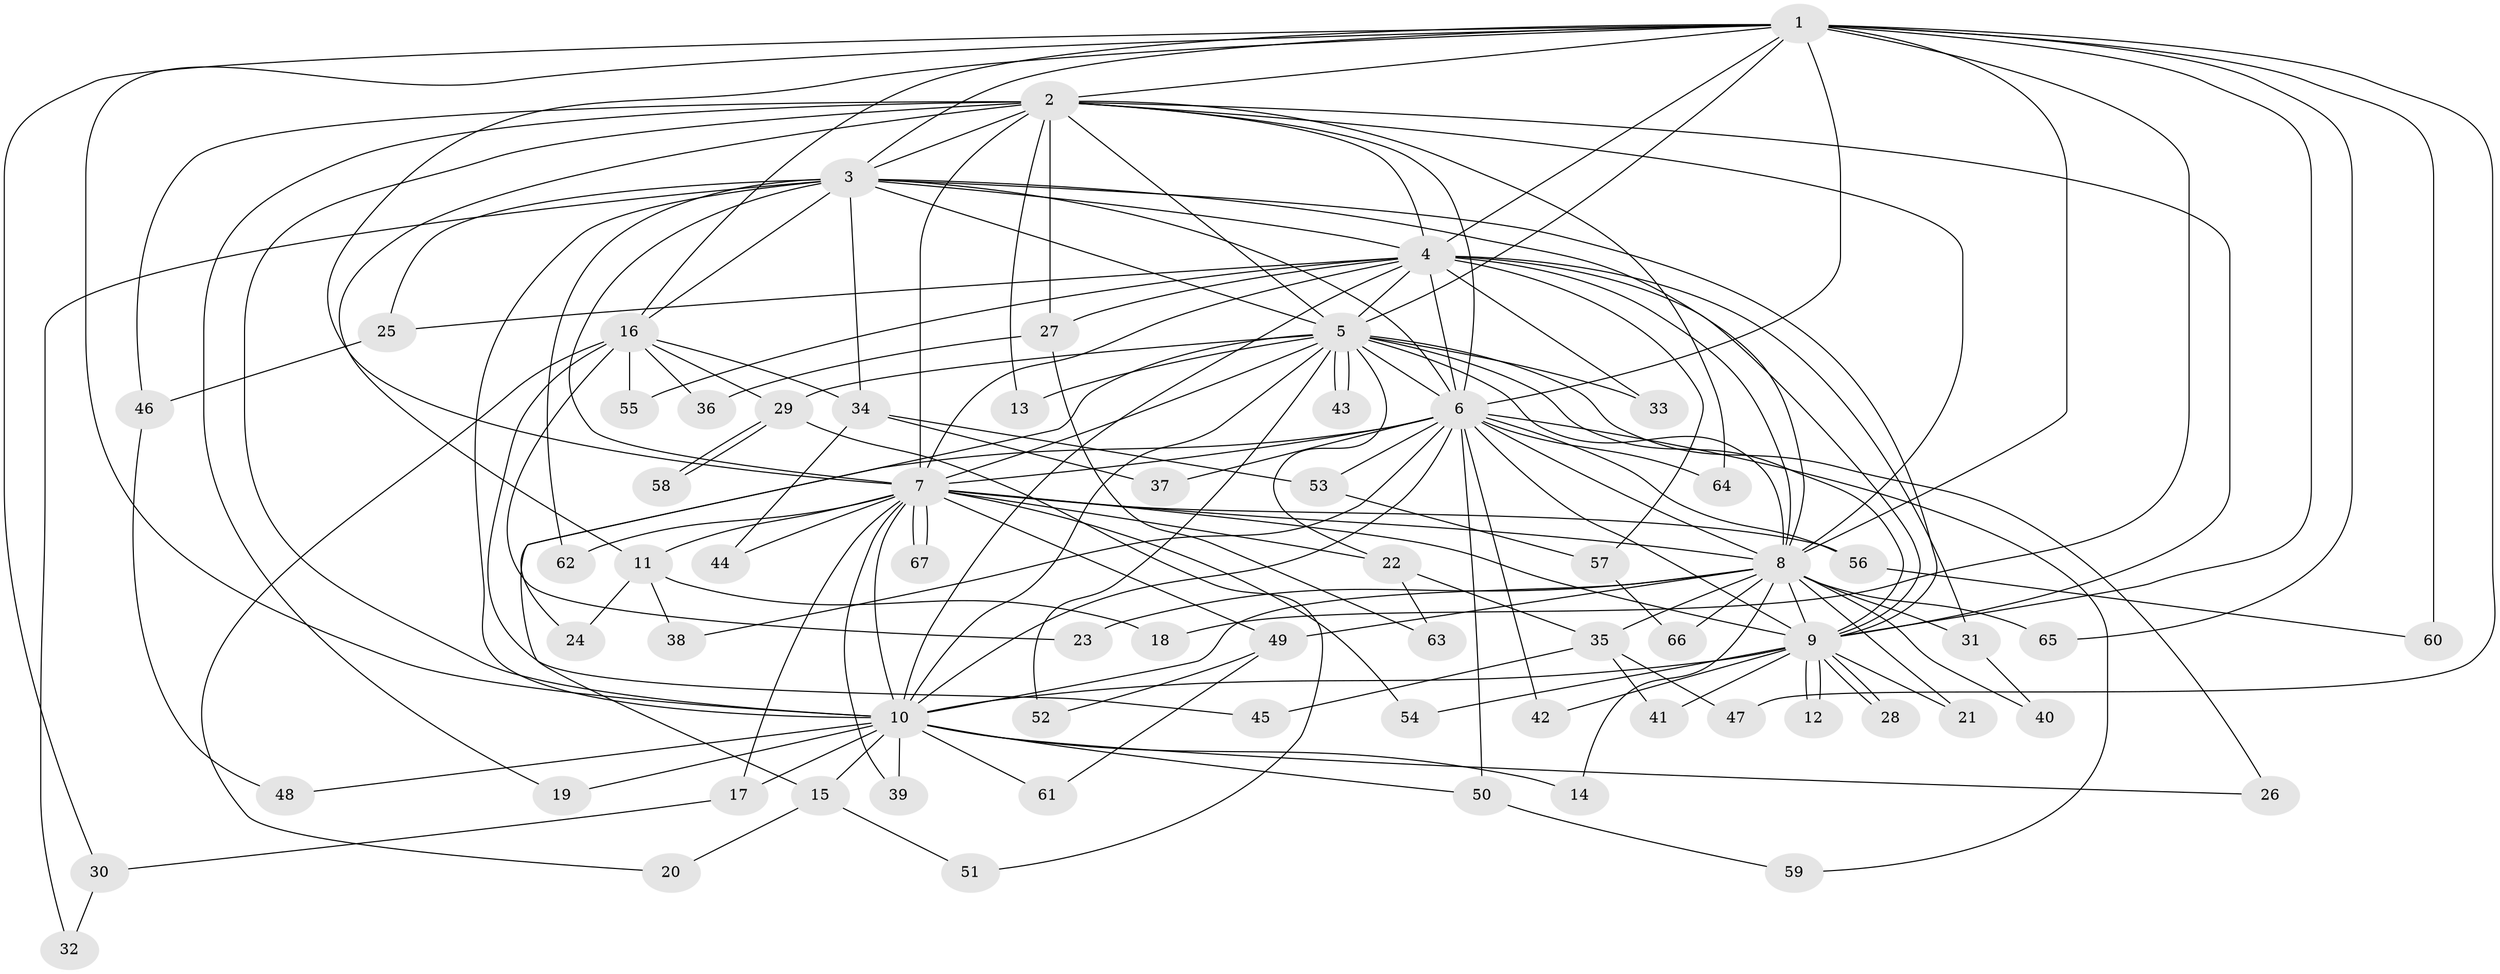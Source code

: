 // coarse degree distribution, {13: 0.020833333333333332, 15: 0.020833333333333332, 12: 0.020833333333333332, 14: 0.041666666666666664, 19: 0.020833333333333332, 16: 0.020833333333333332, 17: 0.020833333333333332, 22: 0.020833333333333332, 2: 0.5416666666666666, 1: 0.041666666666666664, 4: 0.10416666666666667, 9: 0.020833333333333332, 5: 0.041666666666666664, 3: 0.0625}
// Generated by graph-tools (version 1.1) at 2025/51/02/27/25 19:51:52]
// undirected, 67 vertices, 159 edges
graph export_dot {
graph [start="1"]
  node [color=gray90,style=filled];
  1;
  2;
  3;
  4;
  5;
  6;
  7;
  8;
  9;
  10;
  11;
  12;
  13;
  14;
  15;
  16;
  17;
  18;
  19;
  20;
  21;
  22;
  23;
  24;
  25;
  26;
  27;
  28;
  29;
  30;
  31;
  32;
  33;
  34;
  35;
  36;
  37;
  38;
  39;
  40;
  41;
  42;
  43;
  44;
  45;
  46;
  47;
  48;
  49;
  50;
  51;
  52;
  53;
  54;
  55;
  56;
  57;
  58;
  59;
  60;
  61;
  62;
  63;
  64;
  65;
  66;
  67;
  1 -- 2;
  1 -- 3;
  1 -- 4;
  1 -- 5;
  1 -- 6;
  1 -- 7;
  1 -- 8;
  1 -- 9;
  1 -- 10;
  1 -- 16;
  1 -- 18;
  1 -- 30;
  1 -- 47;
  1 -- 60;
  1 -- 65;
  2 -- 3;
  2 -- 4;
  2 -- 5;
  2 -- 6;
  2 -- 7;
  2 -- 8;
  2 -- 9;
  2 -- 10;
  2 -- 11;
  2 -- 13;
  2 -- 19;
  2 -- 27;
  2 -- 46;
  2 -- 64;
  3 -- 4;
  3 -- 5;
  3 -- 6;
  3 -- 7;
  3 -- 8;
  3 -- 9;
  3 -- 10;
  3 -- 16;
  3 -- 25;
  3 -- 32;
  3 -- 34;
  3 -- 62;
  4 -- 5;
  4 -- 6;
  4 -- 7;
  4 -- 8;
  4 -- 9;
  4 -- 10;
  4 -- 25;
  4 -- 27;
  4 -- 31;
  4 -- 33;
  4 -- 55;
  4 -- 57;
  5 -- 6;
  5 -- 7;
  5 -- 8;
  5 -- 9;
  5 -- 10;
  5 -- 13;
  5 -- 22;
  5 -- 24;
  5 -- 26;
  5 -- 29;
  5 -- 33;
  5 -- 43;
  5 -- 43;
  5 -- 52;
  6 -- 7;
  6 -- 8;
  6 -- 9;
  6 -- 10;
  6 -- 15;
  6 -- 37;
  6 -- 38;
  6 -- 42;
  6 -- 50;
  6 -- 53;
  6 -- 56;
  6 -- 59;
  6 -- 64;
  7 -- 8;
  7 -- 9;
  7 -- 10;
  7 -- 11;
  7 -- 17;
  7 -- 22;
  7 -- 39;
  7 -- 44;
  7 -- 49;
  7 -- 54;
  7 -- 56;
  7 -- 62;
  7 -- 67;
  7 -- 67;
  8 -- 9;
  8 -- 10;
  8 -- 14;
  8 -- 21;
  8 -- 23;
  8 -- 31;
  8 -- 35;
  8 -- 40;
  8 -- 49;
  8 -- 65;
  8 -- 66;
  9 -- 10;
  9 -- 12;
  9 -- 12;
  9 -- 21;
  9 -- 28;
  9 -- 28;
  9 -- 41;
  9 -- 42;
  9 -- 54;
  10 -- 14;
  10 -- 15;
  10 -- 17;
  10 -- 19;
  10 -- 26;
  10 -- 39;
  10 -- 48;
  10 -- 50;
  10 -- 61;
  11 -- 18;
  11 -- 24;
  11 -- 38;
  15 -- 20;
  15 -- 51;
  16 -- 20;
  16 -- 23;
  16 -- 29;
  16 -- 34;
  16 -- 36;
  16 -- 45;
  16 -- 55;
  17 -- 30;
  22 -- 35;
  22 -- 63;
  25 -- 46;
  27 -- 36;
  27 -- 63;
  29 -- 51;
  29 -- 58;
  29 -- 58;
  30 -- 32;
  31 -- 40;
  34 -- 37;
  34 -- 44;
  34 -- 53;
  35 -- 41;
  35 -- 45;
  35 -- 47;
  46 -- 48;
  49 -- 52;
  49 -- 61;
  50 -- 59;
  53 -- 57;
  56 -- 60;
  57 -- 66;
}
